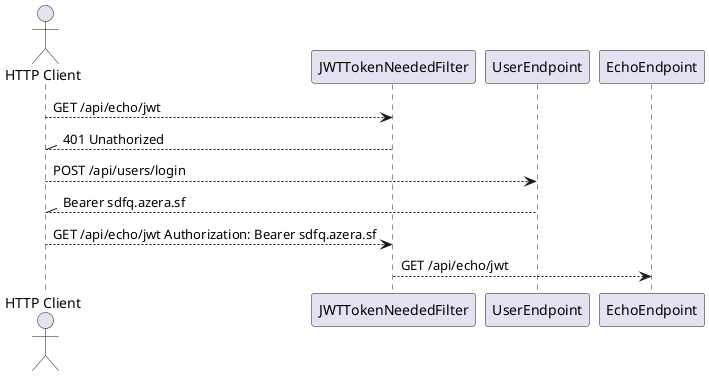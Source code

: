 @startuml

actor "HTTP Client" as httpclient
httpclient --> JWTTokenNeededFilter: GET /api/echo/jwt
httpclient //-- JWTTokenNeededFilter: 401 Unathorized
httpclient --> UserEndpoint: POST /api/users/login
httpclient //-- UserEndpoint: Bearer sdfq.azera.sf
httpclient --> JWTTokenNeededFilter: GET /api/echo/jwt Authorization: Bearer sdfq.azera.sf
JWTTokenNeededFilter --> EchoEndpoint: GET /api/echo/jwt


@enduml
